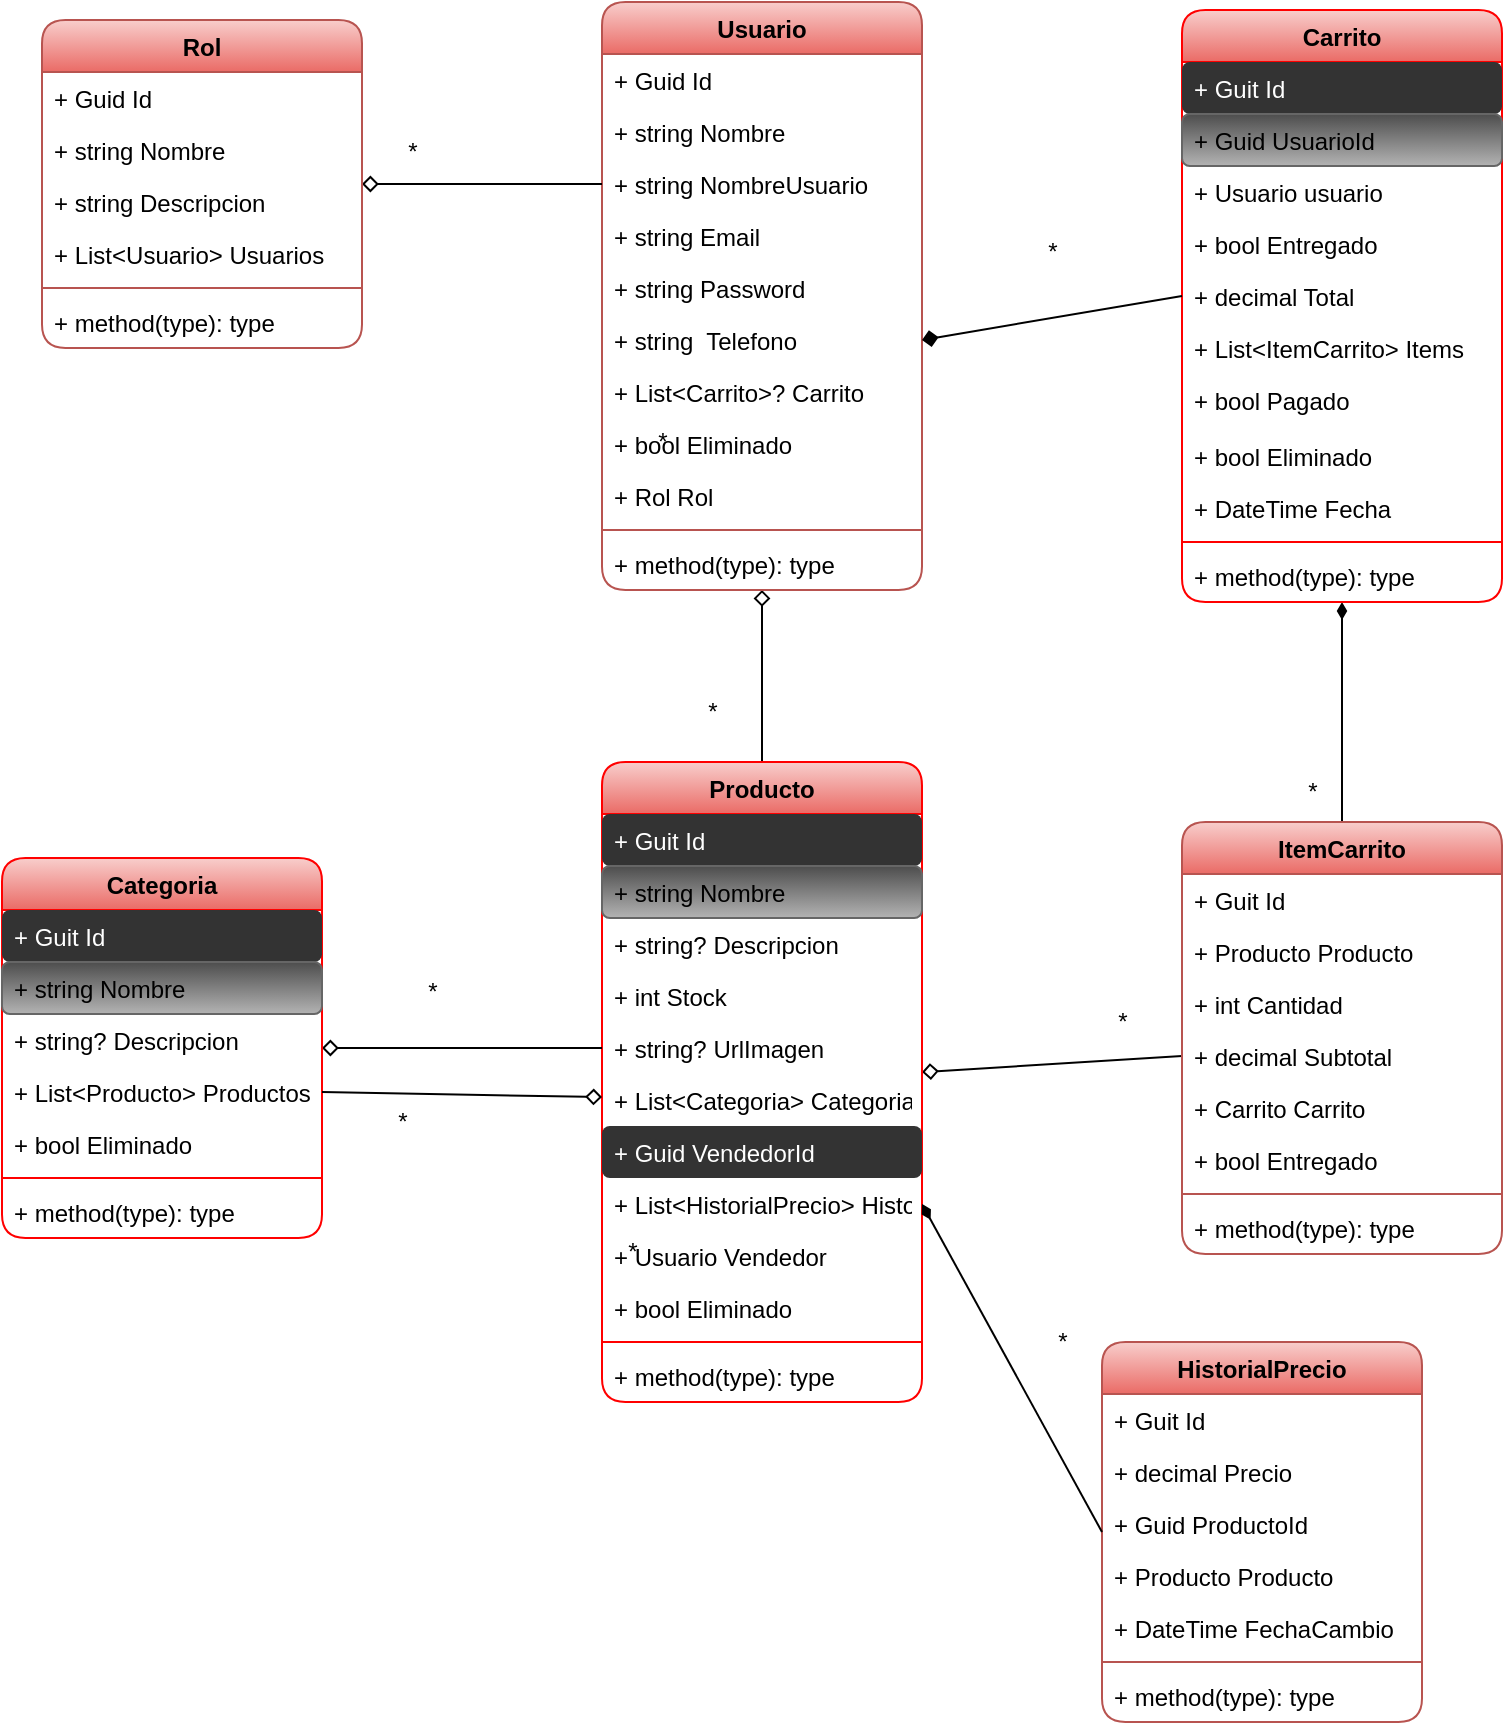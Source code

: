 <mxfile>
    <diagram id="KdwbLmHk3-fL02EDhC9a" name="Página-1">
        <mxGraphModel dx="1049" dy="441" grid="1" gridSize="10" guides="1" tooltips="1" connect="1" arrows="1" fold="1" page="1" pageScale="1" pageWidth="827" pageHeight="1169" math="0" shadow="0">
            <root>
                <mxCell id="0"/>
                <mxCell id="1" parent="0"/>
                <mxCell id="108" style="edgeStyle=none;html=1;entryX=0.5;entryY=0;entryDx=0;entryDy=0;startArrow=diamond;startFill=0;endArrow=none;endFill=0;" edge="1" parent="1" source="14" target="50">
                    <mxGeometry relative="1" as="geometry"/>
                </mxCell>
                <mxCell id="14" value="Usuario" style="swimlane;fontStyle=1;align=center;verticalAlign=middle;childLayout=stackLayout;horizontal=1;startSize=26;horizontalStack=0;resizeParent=1;resizeParentMax=0;resizeLast=0;collapsible=1;marginBottom=0;fillColor=#f8cecc;gradientColor=#ea6b66;strokeColor=#b85450;fontColor=#000000;rounded=1;" parent="1" vertex="1">
                    <mxGeometry x="350" y="20" width="160" height="294" as="geometry">
                        <mxRectangle x="180" y="40" width="100" height="30" as="alternateBounds"/>
                    </mxGeometry>
                </mxCell>
                <mxCell id="3" value="+ Guid Id" style="text;strokeColor=none;fillColor=none;align=left;verticalAlign=middle;spacingLeft=4;spacingRight=4;overflow=hidden;rotatable=0;points=[[0,0.5],[1,0.5]];portConstraint=eastwest;rounded=1;" parent="14" vertex="1">
                    <mxGeometry y="26" width="160" height="26" as="geometry"/>
                </mxCell>
                <mxCell id="4" value="+ string Nombre" style="text;strokeColor=none;fillColor=none;align=left;verticalAlign=top;spacingLeft=4;spacingRight=4;overflow=hidden;rotatable=0;points=[[0,0.5],[1,0.5]];portConstraint=eastwest;rounded=1;" parent="14" vertex="1">
                    <mxGeometry y="52" width="160" height="26" as="geometry"/>
                </mxCell>
                <mxCell id="20" value="+ string NombreUsuario" style="text;strokeColor=none;fillColor=none;align=left;verticalAlign=top;spacingLeft=4;spacingRight=4;overflow=hidden;rotatable=0;points=[[0,0.5],[1,0.5]];portConstraint=eastwest;rounded=1;" parent="14" vertex="1">
                    <mxGeometry y="78" width="160" height="26" as="geometry"/>
                </mxCell>
                <mxCell id="19" value="+ string Email" style="text;strokeColor=none;fillColor=none;align=left;verticalAlign=top;spacingLeft=4;spacingRight=4;overflow=hidden;rotatable=0;points=[[0,0.5],[1,0.5]];portConstraint=eastwest;rounded=1;" parent="14" vertex="1">
                    <mxGeometry y="104" width="160" height="26" as="geometry"/>
                </mxCell>
                <mxCell id="18" value="+ string Password" style="text;align=left;verticalAlign=top;spacingLeft=4;spacingRight=4;overflow=hidden;rotatable=0;points=[[0,0.5],[1,0.5]];portConstraint=eastwest;fontStyle=0;rounded=1;" parent="14" vertex="1">
                    <mxGeometry y="130" width="160" height="26" as="geometry"/>
                </mxCell>
                <mxCell id="48" value="+ string  Telefono" style="text;strokeColor=none;fillColor=none;align=left;verticalAlign=top;spacingLeft=4;spacingRight=4;overflow=hidden;rotatable=0;points=[[0,0.5],[1,0.5]];portConstraint=eastwest;rounded=1;" parent="14" vertex="1">
                    <mxGeometry y="156" width="160" height="26" as="geometry"/>
                </mxCell>
                <mxCell id="5" value="+ List&lt;Carrito&gt;? Carrito" style="text;strokeColor=none;fillColor=none;align=left;verticalAlign=top;spacingLeft=4;spacingRight=4;overflow=hidden;rotatable=0;points=[[0,0.5],[1,0.5]];portConstraint=eastwest;rounded=1;" parent="14" vertex="1">
                    <mxGeometry y="182" width="160" height="26" as="geometry"/>
                </mxCell>
                <mxCell id="114" value="+ bool Eliminado" style="text;strokeColor=none;fillColor=none;align=left;verticalAlign=top;spacingLeft=4;spacingRight=4;overflow=hidden;rotatable=0;points=[[0,0.5],[1,0.5]];portConstraint=eastwest;rounded=1;" vertex="1" parent="14">
                    <mxGeometry y="208" width="160" height="26" as="geometry"/>
                </mxCell>
                <mxCell id="115" value="+ Rol Rol" style="text;strokeColor=none;fillColor=none;align=left;verticalAlign=top;spacingLeft=4;spacingRight=4;overflow=hidden;rotatable=0;points=[[0,0.5],[1,0.5]];portConstraint=eastwest;rounded=1;" vertex="1" parent="14">
                    <mxGeometry y="234" width="160" height="26" as="geometry"/>
                </mxCell>
                <mxCell id="16" value="" style="line;strokeWidth=1;fillColor=none;align=left;verticalAlign=middle;spacingTop=-1;spacingLeft=3;spacingRight=3;rotatable=0;labelPosition=right;points=[];portConstraint=eastwest;strokeColor=inherit;rounded=1;" parent="14" vertex="1">
                    <mxGeometry y="260" width="160" height="8" as="geometry"/>
                </mxCell>
                <mxCell id="17" value="+ method(type): type" style="text;strokeColor=none;fillColor=none;align=left;verticalAlign=top;spacingLeft=4;spacingRight=4;overflow=hidden;rotatable=0;points=[[0,0.5],[1,0.5]];portConstraint=eastwest;rounded=1;" parent="14" vertex="1">
                    <mxGeometry y="268" width="160" height="26" as="geometry"/>
                </mxCell>
                <mxCell id="111" style="edgeStyle=none;html=1;entryX=0;entryY=0.5;entryDx=0;entryDy=0;startArrow=diamond;startFill=0;endArrow=none;endFill=0;" edge="1" parent="1" source="21" target="20">
                    <mxGeometry relative="1" as="geometry"/>
                </mxCell>
                <mxCell id="21" value="Rol" style="swimlane;fontStyle=1;align=center;verticalAlign=top;childLayout=stackLayout;horizontal=1;startSize=26;horizontalStack=0;resizeParent=1;resizeParentMax=0;resizeLast=0;collapsible=1;marginBottom=0;fillColor=#f8cecc;gradientColor=#ea6b66;strokeColor=#b85450;gradientDirection=south;fontColor=#000000;labelBackgroundColor=none;labelBorderColor=none;rounded=1;" parent="1" vertex="1">
                    <mxGeometry x="70" y="29" width="160" height="164" as="geometry">
                        <mxRectangle x="380" y="40" width="100" height="30" as="alternateBounds"/>
                    </mxGeometry>
                </mxCell>
                <mxCell id="22" value="+ Guid Id" style="text;strokeColor=none;fillColor=none;align=left;verticalAlign=top;spacingLeft=4;spacingRight=4;overflow=hidden;rotatable=0;points=[[0,0.5],[1,0.5]];portConstraint=eastwest;rounded=1;" parent="21" vertex="1">
                    <mxGeometry y="26" width="160" height="26" as="geometry"/>
                </mxCell>
                <mxCell id="23" value="+ string Nombre" style="text;strokeColor=none;fillColor=none;align=left;verticalAlign=top;spacingLeft=4;spacingRight=4;overflow=hidden;rotatable=0;points=[[0,0.5],[1,0.5]];portConstraint=eastwest;rounded=1;" parent="21" vertex="1">
                    <mxGeometry y="52" width="160" height="26" as="geometry"/>
                </mxCell>
                <mxCell id="24" value="+ string Descripcion" style="text;strokeColor=none;fillColor=none;align=left;verticalAlign=top;spacingLeft=4;spacingRight=4;overflow=hidden;rotatable=0;points=[[0,0.5],[1,0.5]];portConstraint=eastwest;rounded=1;" parent="21" vertex="1">
                    <mxGeometry y="78" width="160" height="26" as="geometry"/>
                </mxCell>
                <mxCell id="26" value="+ List&lt;Usuario&gt; Usuarios" style="text;strokeColor=none;fillColor=none;align=left;verticalAlign=top;spacingLeft=4;spacingRight=4;overflow=hidden;rotatable=0;points=[[0,0.5],[1,0.5]];portConstraint=eastwest;rounded=1;" parent="21" vertex="1">
                    <mxGeometry y="104" width="160" height="26" as="geometry"/>
                </mxCell>
                <mxCell id="28" value="" style="line;strokeWidth=1;fillColor=none;align=left;verticalAlign=middle;spacingTop=-1;spacingLeft=3;spacingRight=3;rotatable=0;labelPosition=right;points=[];portConstraint=eastwest;strokeColor=inherit;rounded=1;" parent="21" vertex="1">
                    <mxGeometry y="130" width="160" height="8" as="geometry"/>
                </mxCell>
                <mxCell id="29" value="+ method(type): type" style="text;strokeColor=none;fillColor=none;align=left;verticalAlign=top;spacingLeft=4;spacingRight=4;overflow=hidden;rotatable=0;points=[[0,0.5],[1,0.5]];portConstraint=eastwest;rounded=1;" parent="21" vertex="1">
                    <mxGeometry y="138" width="160" height="26" as="geometry"/>
                </mxCell>
                <mxCell id="39" value="HistorialPrecio" style="swimlane;fontStyle=1;align=center;verticalAlign=middle;childLayout=stackLayout;horizontal=1;startSize=26;horizontalStack=0;resizeParent=1;resizeParentMax=0;resizeLast=0;collapsible=1;marginBottom=0;fillColor=#f8cecc;gradientColor=#ea6b66;strokeColor=#b85450;fontColor=#000000;rounded=1;" parent="1" vertex="1">
                    <mxGeometry x="600" y="690" width="160" height="190" as="geometry">
                        <mxRectangle x="180" y="40" width="100" height="30" as="alternateBounds"/>
                    </mxGeometry>
                </mxCell>
                <mxCell id="40" value="+ Guit Id" style="text;strokeColor=none;fillColor=none;align=left;verticalAlign=middle;spacingLeft=4;spacingRight=4;overflow=hidden;rotatable=0;points=[[0,0.5],[1,0.5]];portConstraint=eastwest;rounded=1;" parent="39" vertex="1">
                    <mxGeometry y="26" width="160" height="26" as="geometry"/>
                </mxCell>
                <mxCell id="41" value="+ decimal Precio" style="text;strokeColor=none;fillColor=none;align=left;verticalAlign=top;spacingLeft=4;spacingRight=4;overflow=hidden;rotatable=0;points=[[0,0.5],[1,0.5]];portConstraint=eastwest;rounded=1;" parent="39" vertex="1">
                    <mxGeometry y="52" width="160" height="26" as="geometry"/>
                </mxCell>
                <mxCell id="42" value="+ Guid ProductoId" style="text;strokeColor=none;fillColor=none;align=left;verticalAlign=top;spacingLeft=4;spacingRight=4;overflow=hidden;rotatable=0;points=[[0,0.5],[1,0.5]];portConstraint=eastwest;rounded=1;" parent="39" vertex="1">
                    <mxGeometry y="78" width="160" height="26" as="geometry"/>
                </mxCell>
                <mxCell id="43" value="+ Producto Producto" style="text;strokeColor=none;fillColor=none;align=left;verticalAlign=top;spacingLeft=4;spacingRight=4;overflow=hidden;rotatable=0;points=[[0,0.5],[1,0.5]];portConstraint=eastwest;rounded=1;" parent="39" vertex="1">
                    <mxGeometry y="104" width="160" height="26" as="geometry"/>
                </mxCell>
                <mxCell id="44" value="+ DateTime FechaCambio" style="text;align=left;verticalAlign=top;spacingLeft=4;spacingRight=4;overflow=hidden;rotatable=0;points=[[0,0.5],[1,0.5]];portConstraint=eastwest;fontStyle=0;rounded=1;" parent="39" vertex="1">
                    <mxGeometry y="130" width="160" height="26" as="geometry"/>
                </mxCell>
                <mxCell id="46" value="" style="line;strokeWidth=1;fillColor=none;align=left;verticalAlign=middle;spacingTop=-1;spacingLeft=3;spacingRight=3;rotatable=0;labelPosition=right;points=[];portConstraint=eastwest;strokeColor=inherit;rounded=1;" parent="39" vertex="1">
                    <mxGeometry y="156" width="160" height="8" as="geometry"/>
                </mxCell>
                <mxCell id="47" value="+ method(type): type" style="text;strokeColor=none;fillColor=none;align=left;verticalAlign=top;spacingLeft=4;spacingRight=4;overflow=hidden;rotatable=0;points=[[0,0.5],[1,0.5]];portConstraint=eastwest;rounded=1;" parent="39" vertex="1">
                    <mxGeometry y="164" width="160" height="26" as="geometry"/>
                </mxCell>
                <mxCell id="118" style="edgeStyle=none;html=1;entryX=0;entryY=0.5;entryDx=0;entryDy=0;startArrow=diamond;startFill=0;endArrow=none;endFill=0;" edge="1" parent="1" source="50" target="95">
                    <mxGeometry relative="1" as="geometry"/>
                </mxCell>
                <mxCell id="50" value="Producto" style="swimlane;fontStyle=1;align=center;verticalAlign=middle;childLayout=stackLayout;horizontal=1;startSize=26;horizontalStack=0;resizeParent=1;resizeParentMax=0;resizeLast=0;collapsible=1;marginBottom=0;fillColor=#f8cecc;gradientColor=#ea6b66;strokeColor=#FF0000;fontColor=#000000;rounded=1;" parent="1" vertex="1">
                    <mxGeometry x="350" y="400" width="160" height="320" as="geometry">
                        <mxRectangle x="180" y="40" width="100" height="30" as="alternateBounds"/>
                    </mxGeometry>
                </mxCell>
                <mxCell id="51" value="+ Guit Id" style="text;fillColor=#333333;align=left;verticalAlign=middle;spacingLeft=4;spacingRight=4;overflow=hidden;rotatable=0;points=[[0,0.5],[1,0.5]];portConstraint=eastwest;rounded=1;strokeColor=none;fontColor=#ffffff;fillStyle=auto;" parent="50" vertex="1">
                    <mxGeometry y="26" width="160" height="26" as="geometry"/>
                </mxCell>
                <mxCell id="52" value="+ string Nombre" style="text;align=left;verticalAlign=top;spacingLeft=4;spacingRight=4;overflow=hidden;rotatable=0;points=[[0,0.5],[1,0.5]];portConstraint=eastwest;rounded=1;labelBackgroundColor=none;labelBorderColor=none;fillColor=#4D4D4D;gradientColor=#b3b3b3;strokeColor=#666666;" parent="50" vertex="1">
                    <mxGeometry y="52" width="160" height="26" as="geometry"/>
                </mxCell>
                <mxCell id="53" value="+ string? Descripcion" style="text;strokeColor=none;fillColor=none;align=left;verticalAlign=top;spacingLeft=4;spacingRight=4;overflow=hidden;rotatable=0;points=[[0,0.5],[1,0.5]];portConstraint=eastwest;rounded=1;" parent="50" vertex="1">
                    <mxGeometry y="78" width="160" height="26" as="geometry"/>
                </mxCell>
                <mxCell id="55" value="+ int Stock" style="text;align=left;verticalAlign=top;spacingLeft=4;spacingRight=4;overflow=hidden;rotatable=0;points=[[0,0.5],[1,0.5]];portConstraint=eastwest;fontStyle=0;rounded=1;" parent="50" vertex="1">
                    <mxGeometry y="104" width="160" height="26" as="geometry"/>
                </mxCell>
                <mxCell id="103" value="+ string? UrlImagen" style="text;strokeColor=none;fillColor=none;align=left;verticalAlign=top;spacingLeft=4;spacingRight=4;overflow=hidden;rotatable=0;points=[[0,0.5],[1,0.5]];portConstraint=eastwest;rounded=1;" vertex="1" parent="50">
                    <mxGeometry y="130" width="160" height="26" as="geometry"/>
                </mxCell>
                <mxCell id="56" value="+ List&lt;Categoria&gt; Categorias" style="text;strokeColor=none;fillColor=none;align=left;verticalAlign=top;spacingLeft=4;spacingRight=4;overflow=hidden;rotatable=0;points=[[0,0.5],[1,0.5]];portConstraint=eastwest;rounded=1;" parent="50" vertex="1">
                    <mxGeometry y="156" width="160" height="26" as="geometry"/>
                </mxCell>
                <mxCell id="105" value="+ Guid VendedorId" style="text;fillColor=#333333;align=left;verticalAlign=middle;spacingLeft=4;spacingRight=4;overflow=hidden;rotatable=0;points=[[0,0.5],[1,0.5]];portConstraint=eastwest;rounded=1;strokeColor=none;fontColor=#ffffff;fillStyle=auto;" vertex="1" parent="50">
                    <mxGeometry y="182" width="160" height="26" as="geometry"/>
                </mxCell>
                <mxCell id="106" value="+ List&lt;HistorialPrecio&gt; HistorialPrecios" style="text;strokeColor=none;fillColor=none;align=left;verticalAlign=top;spacingLeft=4;spacingRight=4;overflow=hidden;rotatable=0;points=[[0,0.5],[1,0.5]];portConstraint=eastwest;rounded=1;" vertex="1" parent="50">
                    <mxGeometry y="208" width="160" height="26" as="geometry"/>
                </mxCell>
                <mxCell id="59" value="+ Usuario Vendedor" style="text;strokeColor=none;fillColor=none;align=left;verticalAlign=top;spacingLeft=4;spacingRight=4;overflow=hidden;rotatable=0;points=[[0,0.5],[1,0.5]];portConstraint=eastwest;rounded=1;" parent="50" vertex="1">
                    <mxGeometry y="234" width="160" height="26" as="geometry"/>
                </mxCell>
                <mxCell id="107" value="+ bool Eliminado" style="text;strokeColor=none;fillColor=none;align=left;verticalAlign=top;spacingLeft=4;spacingRight=4;overflow=hidden;rotatable=0;points=[[0,0.5],[1,0.5]];portConstraint=eastwest;rounded=1;" vertex="1" parent="50">
                    <mxGeometry y="260" width="160" height="26" as="geometry"/>
                </mxCell>
                <mxCell id="57" value="" style="line;strokeWidth=1;fillColor=none;align=left;verticalAlign=middle;spacingTop=-1;spacingLeft=3;spacingRight=3;rotatable=0;labelPosition=right;points=[];portConstraint=eastwest;strokeColor=inherit;rounded=1;" parent="50" vertex="1">
                    <mxGeometry y="286" width="160" height="8" as="geometry"/>
                </mxCell>
                <mxCell id="58" value="+ method(type): type" style="text;strokeColor=none;fillColor=none;align=left;verticalAlign=top;spacingLeft=4;spacingRight=4;overflow=hidden;rotatable=0;points=[[0,0.5],[1,0.5]];portConstraint=eastwest;rounded=1;" parent="50" vertex="1">
                    <mxGeometry y="294" width="160" height="26" as="geometry"/>
                </mxCell>
                <mxCell id="100" style="edgeStyle=none;html=1;entryX=0.5;entryY=0;entryDx=0;entryDy=0;startArrow=diamondThin;startFill=1;endArrow=none;endFill=0;" edge="1" parent="1" source="60" target="91">
                    <mxGeometry relative="1" as="geometry"/>
                </mxCell>
                <mxCell id="60" value="Carrito" style="swimlane;fontStyle=1;align=center;verticalAlign=middle;childLayout=stackLayout;horizontal=1;startSize=26;horizontalStack=0;resizeParent=1;resizeParentMax=0;resizeLast=0;collapsible=1;marginBottom=0;fillColor=#f8cecc;gradientColor=#ea6b66;strokeColor=#FF0000;fontColor=#000000;rounded=1;" vertex="1" parent="1">
                    <mxGeometry x="640" y="24" width="160" height="296" as="geometry">
                        <mxRectangle x="180" y="40" width="100" height="30" as="alternateBounds"/>
                    </mxGeometry>
                </mxCell>
                <mxCell id="61" value="+ Guit Id" style="text;fillColor=#333333;align=left;verticalAlign=middle;spacingLeft=4;spacingRight=4;overflow=hidden;rotatable=0;points=[[0,0.5],[1,0.5]];portConstraint=eastwest;rounded=1;strokeColor=none;fontColor=#ffffff;fillStyle=auto;" vertex="1" parent="60">
                    <mxGeometry y="26" width="160" height="26" as="geometry"/>
                </mxCell>
                <mxCell id="62" value="+ Guid UsuarioId" style="text;align=left;verticalAlign=top;spacingLeft=4;spacingRight=4;overflow=hidden;rotatable=0;points=[[0,0.5],[1,0.5]];portConstraint=eastwest;rounded=1;labelBackgroundColor=none;labelBorderColor=none;fillColor=#4D4D4D;gradientColor=#b3b3b3;strokeColor=#666666;" vertex="1" parent="60">
                    <mxGeometry y="52" width="160" height="26" as="geometry"/>
                </mxCell>
                <mxCell id="67" value="+ Usuario usuario " style="text;strokeColor=none;fillColor=none;align=left;verticalAlign=top;spacingLeft=4;spacingRight=4;overflow=hidden;rotatable=0;points=[[0,0.5],[1,0.5]];portConstraint=eastwest;rounded=1;" vertex="1" parent="60">
                    <mxGeometry y="78" width="160" height="26" as="geometry"/>
                </mxCell>
                <mxCell id="64" value="+ bool Entregado" style="text;strokeColor=none;fillColor=none;align=left;verticalAlign=top;spacingLeft=4;spacingRight=4;overflow=hidden;rotatable=0;points=[[0,0.5],[1,0.5]];portConstraint=eastwest;rounded=1;" vertex="1" parent="60">
                    <mxGeometry y="104" width="160" height="26" as="geometry"/>
                </mxCell>
                <mxCell id="65" value="+ decimal Total" style="text;align=left;verticalAlign=top;spacingLeft=4;spacingRight=4;overflow=hidden;rotatable=0;points=[[0,0.5],[1,0.5]];portConstraint=eastwest;fontStyle=0;rounded=1;" vertex="1" parent="60">
                    <mxGeometry y="130" width="160" height="26" as="geometry"/>
                </mxCell>
                <mxCell id="66" value="+ List&lt;ItemCarrito&gt; Items" style="text;strokeColor=none;fillColor=none;align=left;verticalAlign=top;spacingLeft=4;spacingRight=4;overflow=hidden;rotatable=0;points=[[0,0.5],[1,0.5]];portConstraint=eastwest;rounded=1;" vertex="1" parent="60">
                    <mxGeometry y="156" width="160" height="26" as="geometry"/>
                </mxCell>
                <mxCell id="71" value="+ bool Pagado" style="text;strokeColor=none;fillColor=none;align=left;verticalAlign=top;spacingLeft=4;spacingRight=4;overflow=hidden;rotatable=0;points=[[0,0.5],[1,0.5]];portConstraint=eastwest;rounded=1;" vertex="1" parent="60">
                    <mxGeometry y="182" width="160" height="28" as="geometry"/>
                </mxCell>
                <mxCell id="70" value="+ bool Eliminado" style="text;strokeColor=none;fillColor=none;align=left;verticalAlign=top;spacingLeft=4;spacingRight=4;overflow=hidden;rotatable=0;points=[[0,0.5],[1,0.5]];portConstraint=eastwest;rounded=1;" vertex="1" parent="60">
                    <mxGeometry y="210" width="160" height="26" as="geometry"/>
                </mxCell>
                <mxCell id="63" value="+ DateTime Fecha" style="text;strokeColor=none;fillColor=none;align=left;verticalAlign=top;spacingLeft=4;spacingRight=4;overflow=hidden;rotatable=0;points=[[0,0.5],[1,0.5]];portConstraint=eastwest;rounded=1;" vertex="1" parent="60">
                    <mxGeometry y="236" width="160" height="26" as="geometry"/>
                </mxCell>
                <mxCell id="68" value="" style="line;strokeWidth=1;fillColor=none;align=left;verticalAlign=middle;spacingTop=-1;spacingLeft=3;spacingRight=3;rotatable=0;labelPosition=right;points=[];portConstraint=eastwest;strokeColor=inherit;rounded=1;" vertex="1" parent="60">
                    <mxGeometry y="262" width="160" height="8" as="geometry"/>
                </mxCell>
                <mxCell id="69" value="+ method(type): type" style="text;strokeColor=none;fillColor=none;align=left;verticalAlign=top;spacingLeft=4;spacingRight=4;overflow=hidden;rotatable=0;points=[[0,0.5],[1,0.5]];portConstraint=eastwest;rounded=1;" vertex="1" parent="60">
                    <mxGeometry y="270" width="160" height="26" as="geometry"/>
                </mxCell>
                <mxCell id="72" style="edgeStyle=none;html=1;entryX=0;entryY=0.5;entryDx=0;entryDy=0;exitX=1;exitY=0.5;exitDx=0;exitDy=0;endArrow=none;endFill=0;startArrow=diamond;startFill=1;" edge="1" parent="1" source="48" target="65">
                    <mxGeometry relative="1" as="geometry"/>
                </mxCell>
                <mxCell id="73" value="*" style="text;html=1;align=center;verticalAlign=middle;resizable=0;points=[];autosize=1;strokeColor=none;fillColor=none;" vertex="1" parent="1">
                    <mxGeometry x="560" y="130" width="30" height="30" as="geometry"/>
                </mxCell>
                <mxCell id="85" style="edgeStyle=none;html=1;entryX=0;entryY=0.5;entryDx=0;entryDy=0;startArrow=diamond;startFill=0;endArrow=none;endFill=0;" edge="1" parent="1" source="74" target="103">
                    <mxGeometry relative="1" as="geometry"/>
                </mxCell>
                <mxCell id="74" value="Categoria" style="swimlane;fontStyle=1;align=center;verticalAlign=middle;childLayout=stackLayout;horizontal=1;startSize=26;horizontalStack=0;resizeParent=1;resizeParentMax=0;resizeLast=0;collapsible=1;marginBottom=0;fillColor=#f8cecc;gradientColor=#ea6b66;strokeColor=#FF0000;fontColor=#000000;rounded=1;" vertex="1" parent="1">
                    <mxGeometry x="50" y="448" width="160" height="190" as="geometry">
                        <mxRectangle x="180" y="40" width="100" height="30" as="alternateBounds"/>
                    </mxGeometry>
                </mxCell>
                <mxCell id="75" value="+ Guit Id" style="text;fillColor=#333333;align=left;verticalAlign=middle;spacingLeft=4;spacingRight=4;overflow=hidden;rotatable=0;points=[[0,0.5],[1,0.5]];portConstraint=eastwest;rounded=1;strokeColor=none;fontColor=#ffffff;fillStyle=auto;" vertex="1" parent="74">
                    <mxGeometry y="26" width="160" height="26" as="geometry"/>
                </mxCell>
                <mxCell id="76" value="+ string Nombre" style="text;align=left;verticalAlign=top;spacingLeft=4;spacingRight=4;overflow=hidden;rotatable=0;points=[[0,0.5],[1,0.5]];portConstraint=eastwest;rounded=1;labelBackgroundColor=none;labelBorderColor=none;fillColor=#4D4D4D;gradientColor=#b3b3b3;strokeColor=#666666;" vertex="1" parent="74">
                    <mxGeometry y="52" width="160" height="26" as="geometry"/>
                </mxCell>
                <mxCell id="77" value="+ string? Descripcion" style="text;strokeColor=none;fillColor=none;align=left;verticalAlign=top;spacingLeft=4;spacingRight=4;overflow=hidden;rotatable=0;points=[[0,0.5],[1,0.5]];portConstraint=eastwest;rounded=1;" vertex="1" parent="74">
                    <mxGeometry y="78" width="160" height="26" as="geometry"/>
                </mxCell>
                <mxCell id="80" value="+ List&lt;Producto&gt; Productos" style="text;strokeColor=none;fillColor=none;align=left;verticalAlign=top;spacingLeft=4;spacingRight=4;overflow=hidden;rotatable=0;points=[[0,0.5],[1,0.5]];portConstraint=eastwest;rounded=1;" vertex="1" parent="74">
                    <mxGeometry y="104" width="160" height="26" as="geometry"/>
                </mxCell>
                <mxCell id="81" value="+ bool Eliminado" style="text;strokeColor=none;fillColor=none;align=left;verticalAlign=top;spacingLeft=4;spacingRight=4;overflow=hidden;rotatable=0;points=[[0,0.5],[1,0.5]];portConstraint=eastwest;rounded=1;" vertex="1" parent="74">
                    <mxGeometry y="130" width="160" height="26" as="geometry"/>
                </mxCell>
                <mxCell id="82" value="" style="line;strokeWidth=1;fillColor=none;align=left;verticalAlign=middle;spacingTop=-1;spacingLeft=3;spacingRight=3;rotatable=0;labelPosition=right;points=[];portConstraint=eastwest;strokeColor=inherit;rounded=1;" vertex="1" parent="74">
                    <mxGeometry y="156" width="160" height="8" as="geometry"/>
                </mxCell>
                <mxCell id="83" value="+ method(type): type" style="text;strokeColor=none;fillColor=none;align=left;verticalAlign=top;spacingLeft=4;spacingRight=4;overflow=hidden;rotatable=0;points=[[0,0.5],[1,0.5]];portConstraint=eastwest;rounded=1;" vertex="1" parent="74">
                    <mxGeometry y="164" width="160" height="26" as="geometry"/>
                </mxCell>
                <mxCell id="86" value="*" style="text;html=1;align=center;verticalAlign=middle;resizable=0;points=[];autosize=1;strokeColor=none;fillColor=none;" vertex="1" parent="1">
                    <mxGeometry x="250" y="500" width="30" height="30" as="geometry"/>
                </mxCell>
                <mxCell id="88" style="edgeStyle=none;html=1;entryX=0;entryY=0.5;entryDx=0;entryDy=0;startArrow=diamondThin;startFill=1;endArrow=none;endFill=0;exitX=1;exitY=0.5;exitDx=0;exitDy=0;" edge="1" parent="1" source="106" target="39">
                    <mxGeometry relative="1" as="geometry"/>
                </mxCell>
                <mxCell id="89" value="*" style="text;html=1;align=center;verticalAlign=middle;resizable=0;points=[];autosize=1;strokeColor=none;fillColor=none;" vertex="1" parent="1">
                    <mxGeometry x="350" y="630" width="30" height="30" as="geometry"/>
                </mxCell>
                <mxCell id="91" value="ItemCarrito" style="swimlane;fontStyle=1;align=center;verticalAlign=top;childLayout=stackLayout;horizontal=1;startSize=26;horizontalStack=0;resizeParent=1;resizeParentMax=0;resizeLast=0;collapsible=1;marginBottom=0;fillColor=#f8cecc;gradientColor=#ea6b66;strokeColor=#b85450;gradientDirection=south;fontColor=#000000;labelBackgroundColor=none;labelBorderColor=none;rounded=1;" vertex="1" parent="1">
                    <mxGeometry x="640" y="430" width="160" height="216" as="geometry">
                        <mxRectangle x="380" y="40" width="100" height="30" as="alternateBounds"/>
                    </mxGeometry>
                </mxCell>
                <mxCell id="92" value="+ Guit Id" style="text;strokeColor=none;fillColor=none;align=left;verticalAlign=top;spacingLeft=4;spacingRight=4;overflow=hidden;rotatable=0;points=[[0,0.5],[1,0.5]];portConstraint=eastwest;rounded=1;" vertex="1" parent="91">
                    <mxGeometry y="26" width="160" height="26" as="geometry"/>
                </mxCell>
                <mxCell id="93" value="+ Producto Producto" style="text;strokeColor=none;fillColor=none;align=left;verticalAlign=top;spacingLeft=4;spacingRight=4;overflow=hidden;rotatable=0;points=[[0,0.5],[1,0.5]];portConstraint=eastwest;rounded=1;" vertex="1" parent="91">
                    <mxGeometry y="52" width="160" height="26" as="geometry"/>
                </mxCell>
                <mxCell id="94" value="+ int Cantidad" style="text;strokeColor=none;fillColor=none;align=left;verticalAlign=top;spacingLeft=4;spacingRight=4;overflow=hidden;rotatable=0;points=[[0,0.5],[1,0.5]];portConstraint=eastwest;rounded=1;" vertex="1" parent="91">
                    <mxGeometry y="78" width="160" height="26" as="geometry"/>
                </mxCell>
                <mxCell id="95" value="+ decimal Subtotal" style="text;strokeColor=none;fillColor=none;align=left;verticalAlign=top;spacingLeft=4;spacingRight=4;overflow=hidden;rotatable=0;points=[[0,0.5],[1,0.5]];portConstraint=eastwest;rounded=1;" vertex="1" parent="91">
                    <mxGeometry y="104" width="160" height="26" as="geometry"/>
                </mxCell>
                <mxCell id="96" value="+ Carrito Carrito" style="text;strokeColor=none;fillColor=none;align=left;verticalAlign=top;spacingLeft=4;spacingRight=4;overflow=hidden;rotatable=0;points=[[0,0.5],[1,0.5]];portConstraint=eastwest;rounded=1;" vertex="1" parent="91">
                    <mxGeometry y="130" width="160" height="26" as="geometry"/>
                </mxCell>
                <mxCell id="99" value="+ bool Entregado" style="text;strokeColor=none;fillColor=none;align=left;verticalAlign=top;spacingLeft=4;spacingRight=4;overflow=hidden;rotatable=0;points=[[0,0.5],[1,0.5]];portConstraint=eastwest;rounded=1;" vertex="1" parent="91">
                    <mxGeometry y="156" width="160" height="26" as="geometry"/>
                </mxCell>
                <mxCell id="97" value="" style="line;strokeWidth=1;fillColor=none;align=left;verticalAlign=middle;spacingTop=-1;spacingLeft=3;spacingRight=3;rotatable=0;labelPosition=right;points=[];portConstraint=eastwest;strokeColor=inherit;rounded=1;" vertex="1" parent="91">
                    <mxGeometry y="182" width="160" height="8" as="geometry"/>
                </mxCell>
                <mxCell id="98" value="+ method(type): type" style="text;strokeColor=none;fillColor=none;align=left;verticalAlign=top;spacingLeft=4;spacingRight=4;overflow=hidden;rotatable=0;points=[[0,0.5],[1,0.5]];portConstraint=eastwest;rounded=1;" vertex="1" parent="91">
                    <mxGeometry y="190" width="160" height="26" as="geometry"/>
                </mxCell>
                <mxCell id="101" value="*" style="text;html=1;align=center;verticalAlign=middle;resizable=0;points=[];autosize=1;strokeColor=none;fillColor=none;" vertex="1" parent="1">
                    <mxGeometry x="365" y="225" width="30" height="30" as="geometry"/>
                </mxCell>
                <mxCell id="109" value="*" style="text;html=1;align=center;verticalAlign=middle;resizable=0;points=[];autosize=1;strokeColor=none;fillColor=none;" vertex="1" parent="1">
                    <mxGeometry x="390" y="360" width="30" height="30" as="geometry"/>
                </mxCell>
                <mxCell id="112" value="*" style="text;html=1;align=center;verticalAlign=middle;resizable=0;points=[];autosize=1;strokeColor=none;fillColor=none;" vertex="1" parent="1">
                    <mxGeometry x="240" y="80" width="30" height="30" as="geometry"/>
                </mxCell>
                <mxCell id="116" value="*" style="text;html=1;align=center;verticalAlign=middle;resizable=0;points=[];autosize=1;strokeColor=none;fillColor=none;" vertex="1" parent="1">
                    <mxGeometry x="690" y="400" width="30" height="30" as="geometry"/>
                </mxCell>
                <mxCell id="117" value="*" style="text;html=1;align=center;verticalAlign=middle;resizable=0;points=[];autosize=1;strokeColor=none;fillColor=none;" vertex="1" parent="1">
                    <mxGeometry x="565" y="675" width="30" height="30" as="geometry"/>
                </mxCell>
                <mxCell id="119" value="*" style="text;html=1;align=center;verticalAlign=middle;resizable=0;points=[];autosize=1;strokeColor=none;fillColor=none;" vertex="1" parent="1">
                    <mxGeometry x="595" y="515" width="30" height="30" as="geometry"/>
                </mxCell>
                <mxCell id="120" style="edgeStyle=none;html=1;entryX=1;entryY=0.5;entryDx=0;entryDy=0;startArrow=diamond;startFill=0;endArrow=none;endFill=0;" edge="1" parent="1" source="56" target="80">
                    <mxGeometry relative="1" as="geometry"/>
                </mxCell>
                <mxCell id="121" value="*" style="text;html=1;align=center;verticalAlign=middle;resizable=0;points=[];autosize=1;strokeColor=none;fillColor=none;" vertex="1" parent="1">
                    <mxGeometry x="235" y="565" width="30" height="30" as="geometry"/>
                </mxCell>
            </root>
        </mxGraphModel>
    </diagram>
</mxfile>